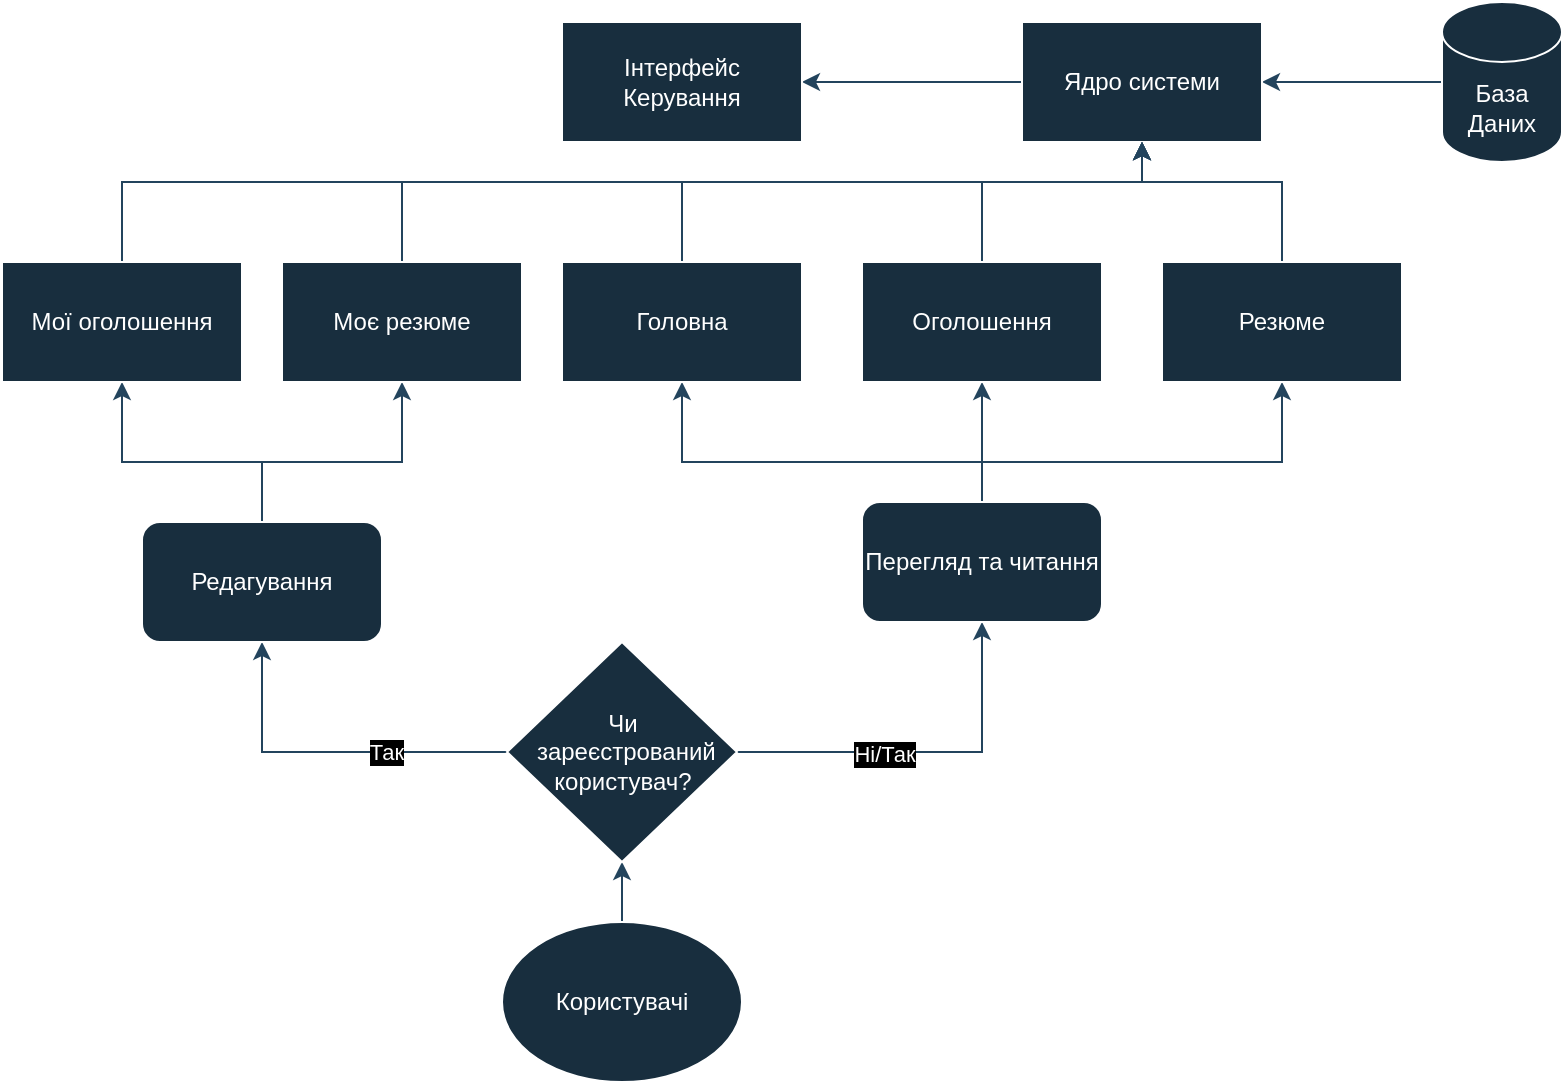 <mxfile version="24.5.3" type="device">
  <diagram id="C5RBs43oDa-KdzZeNtuy" name="Page-1">
    <mxGraphModel dx="1161" dy="1807" grid="1" gridSize="10" guides="1" tooltips="1" connect="1" arrows="1" fold="1" page="1" pageScale="1" pageWidth="827" pageHeight="1169" math="0" shadow="0">
      <root>
        <mxCell id="WIyWlLk6GJQsqaUBKTNV-0" />
        <mxCell id="WIyWlLk6GJQsqaUBKTNV-1" parent="WIyWlLk6GJQsqaUBKTNV-0" />
        <mxCell id="fNXmYHoRE0zhG1Q6niyi-6" value="" style="edgeStyle=orthogonalEdgeStyle;rounded=0;orthogonalLoop=1;jettySize=auto;html=1;strokeColor=#23445D;labelBackgroundColor=none;fontColor=default;" edge="1" parent="WIyWlLk6GJQsqaUBKTNV-1" source="fNXmYHoRE0zhG1Q6niyi-1" target="fNXmYHoRE0zhG1Q6niyi-5">
          <mxGeometry relative="1" as="geometry" />
        </mxCell>
        <mxCell id="fNXmYHoRE0zhG1Q6niyi-1" value="Користувачі" style="ellipse;whiteSpace=wrap;html=1;strokeColor=#FFFFFF;fontColor=#FFFFFF;fillColor=#182E3E;labelBackgroundColor=none;" vertex="1" parent="WIyWlLk6GJQsqaUBKTNV-1">
          <mxGeometry x="280" y="410" width="120" height="80" as="geometry" />
        </mxCell>
        <mxCell id="fNXmYHoRE0zhG1Q6niyi-4" value="" style="edgeStyle=orthogonalEdgeStyle;rounded=0;orthogonalLoop=1;jettySize=auto;html=1;strokeColor=#23445D;labelBackgroundColor=none;fontColor=default;" edge="1" parent="WIyWlLk6GJQsqaUBKTNV-1" source="fNXmYHoRE0zhG1Q6niyi-2" target="fNXmYHoRE0zhG1Q6niyi-3">
          <mxGeometry relative="1" as="geometry" />
        </mxCell>
        <mxCell id="fNXmYHoRE0zhG1Q6niyi-2" value="База&lt;div&gt;Даних&lt;/div&gt;" style="shape=cylinder3;whiteSpace=wrap;html=1;boundedLbl=1;backgroundOutline=1;size=15;strokeColor=#FFFFFF;fontColor=#FFFFFF;fillColor=#182E3E;labelBackgroundColor=none;" vertex="1" parent="WIyWlLk6GJQsqaUBKTNV-1">
          <mxGeometry x="750" y="-50" width="60" height="80" as="geometry" />
        </mxCell>
        <mxCell id="fNXmYHoRE0zhG1Q6niyi-30" style="edgeStyle=orthogonalEdgeStyle;rounded=0;orthogonalLoop=1;jettySize=auto;html=1;entryX=1;entryY=0.5;entryDx=0;entryDy=0;strokeColor=#23445D;" edge="1" parent="WIyWlLk6GJQsqaUBKTNV-1" source="fNXmYHoRE0zhG1Q6niyi-3" target="fNXmYHoRE0zhG1Q6niyi-29">
          <mxGeometry relative="1" as="geometry" />
        </mxCell>
        <mxCell id="fNXmYHoRE0zhG1Q6niyi-3" value="Ядро системи" style="rounded=0;whiteSpace=wrap;html=1;strokeColor=#FFFFFF;fontColor=#FFFFFF;fillColor=#182E3E;labelBackgroundColor=none;" vertex="1" parent="WIyWlLk6GJQsqaUBKTNV-1">
          <mxGeometry x="540" y="-40" width="120" height="60" as="geometry" />
        </mxCell>
        <mxCell id="fNXmYHoRE0zhG1Q6niyi-8" value="" style="edgeStyle=orthogonalEdgeStyle;rounded=0;orthogonalLoop=1;jettySize=auto;html=1;strokeColor=#23445D;labelBackgroundColor=none;fontColor=default;" edge="1" parent="WIyWlLk6GJQsqaUBKTNV-1" source="fNXmYHoRE0zhG1Q6niyi-5" target="fNXmYHoRE0zhG1Q6niyi-7">
          <mxGeometry relative="1" as="geometry" />
        </mxCell>
        <mxCell id="fNXmYHoRE0zhG1Q6niyi-9" value="Ні/Так" style="edgeLabel;html=1;align=center;verticalAlign=middle;resizable=0;points=[];strokeColor=#FFFFFF;fontColor=#FFFFFF;fillColor=#182E3E;labelBackgroundColor=#000000;" vertex="1" connectable="0" parent="fNXmYHoRE0zhG1Q6niyi-8">
          <mxGeometry x="-0.215" y="-1" relative="1" as="geometry">
            <mxPoint as="offset" />
          </mxGeometry>
        </mxCell>
        <mxCell id="fNXmYHoRE0zhG1Q6niyi-17" style="edgeStyle=orthogonalEdgeStyle;rounded=0;orthogonalLoop=1;jettySize=auto;html=1;entryX=0.5;entryY=1;entryDx=0;entryDy=0;strokeColor=#23445D;" edge="1" parent="WIyWlLk6GJQsqaUBKTNV-1" source="fNXmYHoRE0zhG1Q6niyi-5" target="fNXmYHoRE0zhG1Q6niyi-16">
          <mxGeometry relative="1" as="geometry" />
        </mxCell>
        <mxCell id="fNXmYHoRE0zhG1Q6niyi-18" value="Так" style="edgeLabel;html=1;align=center;verticalAlign=middle;resizable=0;points=[];strokeColor=#FFFFFF;fontColor=#FFFFFF;fillColor=#182E3E;labelBackgroundColor=#000000;" vertex="1" connectable="0" parent="fNXmYHoRE0zhG1Q6niyi-17">
          <mxGeometry x="-0.319" y="-1" relative="1" as="geometry">
            <mxPoint y="1" as="offset" />
          </mxGeometry>
        </mxCell>
        <mxCell id="fNXmYHoRE0zhG1Q6niyi-5" value="Чи&lt;br&gt;&amp;nbsp;зареєстрований користувач?" style="rhombus;whiteSpace=wrap;html=1;strokeColor=#FFFFFF;fontColor=#FFFFFF;fillColor=#182E3E;labelBackgroundColor=none;" vertex="1" parent="WIyWlLk6GJQsqaUBKTNV-1">
          <mxGeometry x="282.5" y="270" width="115" height="110" as="geometry" />
        </mxCell>
        <mxCell id="fNXmYHoRE0zhG1Q6niyi-13" style="edgeStyle=orthogonalEdgeStyle;rounded=0;orthogonalLoop=1;jettySize=auto;html=1;entryX=0.5;entryY=1;entryDx=0;entryDy=0;strokeColor=#23445D;" edge="1" parent="WIyWlLk6GJQsqaUBKTNV-1" source="fNXmYHoRE0zhG1Q6niyi-7" target="fNXmYHoRE0zhG1Q6niyi-10">
          <mxGeometry relative="1" as="geometry">
            <Array as="points">
              <mxPoint x="520" y="180" />
              <mxPoint x="370" y="180" />
            </Array>
          </mxGeometry>
        </mxCell>
        <mxCell id="fNXmYHoRE0zhG1Q6niyi-14" style="edgeStyle=orthogonalEdgeStyle;rounded=0;orthogonalLoop=1;jettySize=auto;html=1;entryX=0.5;entryY=1;entryDx=0;entryDy=0;strokeColor=#23445D;" edge="1" parent="WIyWlLk6GJQsqaUBKTNV-1" source="fNXmYHoRE0zhG1Q6niyi-7" target="fNXmYHoRE0zhG1Q6niyi-11">
          <mxGeometry relative="1" as="geometry" />
        </mxCell>
        <mxCell id="fNXmYHoRE0zhG1Q6niyi-15" style="edgeStyle=orthogonalEdgeStyle;rounded=0;orthogonalLoop=1;jettySize=auto;html=1;entryX=0.5;entryY=1;entryDx=0;entryDy=0;strokeColor=#23445D;" edge="1" parent="WIyWlLk6GJQsqaUBKTNV-1" source="fNXmYHoRE0zhG1Q6niyi-7" target="fNXmYHoRE0zhG1Q6niyi-12">
          <mxGeometry relative="1" as="geometry">
            <Array as="points">
              <mxPoint x="520" y="180" />
              <mxPoint x="670" y="180" />
            </Array>
          </mxGeometry>
        </mxCell>
        <mxCell id="fNXmYHoRE0zhG1Q6niyi-7" value="Перегляд та читання" style="rounded=1;whiteSpace=wrap;html=1;strokeColor=#FFFFFF;fontColor=#FFFFFF;fillColor=#182E3E;labelBackgroundColor=none;" vertex="1" parent="WIyWlLk6GJQsqaUBKTNV-1">
          <mxGeometry x="460" y="200" width="120" height="60" as="geometry" />
        </mxCell>
        <mxCell id="fNXmYHoRE0zhG1Q6niyi-25" style="edgeStyle=orthogonalEdgeStyle;rounded=0;orthogonalLoop=1;jettySize=auto;html=1;entryX=0.5;entryY=1;entryDx=0;entryDy=0;strokeColor=#23445D;" edge="1" parent="WIyWlLk6GJQsqaUBKTNV-1" source="fNXmYHoRE0zhG1Q6niyi-10" target="fNXmYHoRE0zhG1Q6niyi-3">
          <mxGeometry relative="1" as="geometry">
            <Array as="points">
              <mxPoint x="370" y="40" />
              <mxPoint x="600" y="40" />
            </Array>
          </mxGeometry>
        </mxCell>
        <mxCell id="fNXmYHoRE0zhG1Q6niyi-10" value="Головна" style="rounded=0;whiteSpace=wrap;html=1;strokeColor=#FFFFFF;fontColor=#FFFFFF;fillColor=#182E3E;" vertex="1" parent="WIyWlLk6GJQsqaUBKTNV-1">
          <mxGeometry x="310" y="80" width="120" height="60" as="geometry" />
        </mxCell>
        <mxCell id="fNXmYHoRE0zhG1Q6niyi-24" style="edgeStyle=orthogonalEdgeStyle;rounded=0;orthogonalLoop=1;jettySize=auto;html=1;entryX=0.5;entryY=1;entryDx=0;entryDy=0;strokeColor=#23445D;" edge="1" parent="WIyWlLk6GJQsqaUBKTNV-1" source="fNXmYHoRE0zhG1Q6niyi-11" target="fNXmYHoRE0zhG1Q6niyi-3">
          <mxGeometry relative="1" as="geometry">
            <Array as="points">
              <mxPoint x="520" y="40" />
              <mxPoint x="600" y="40" />
            </Array>
          </mxGeometry>
        </mxCell>
        <mxCell id="fNXmYHoRE0zhG1Q6niyi-11" value="Оголошення" style="rounded=0;whiteSpace=wrap;html=1;strokeColor=#FFFFFF;fontColor=#FFFFFF;fillColor=#182E3E;" vertex="1" parent="WIyWlLk6GJQsqaUBKTNV-1">
          <mxGeometry x="460" y="80" width="120" height="60" as="geometry" />
        </mxCell>
        <mxCell id="fNXmYHoRE0zhG1Q6niyi-23" style="edgeStyle=orthogonalEdgeStyle;rounded=0;orthogonalLoop=1;jettySize=auto;html=1;entryX=0.5;entryY=1;entryDx=0;entryDy=0;strokeColor=#23445D;" edge="1" parent="WIyWlLk6GJQsqaUBKTNV-1" source="fNXmYHoRE0zhG1Q6niyi-12" target="fNXmYHoRE0zhG1Q6niyi-3">
          <mxGeometry relative="1" as="geometry">
            <Array as="points">
              <mxPoint x="670" y="40" />
              <mxPoint x="600" y="40" />
            </Array>
          </mxGeometry>
        </mxCell>
        <mxCell id="fNXmYHoRE0zhG1Q6niyi-12" value="Резюме" style="rounded=0;whiteSpace=wrap;html=1;strokeColor=#FFFFFF;fontColor=#FFFFFF;fillColor=#182E3E;" vertex="1" parent="WIyWlLk6GJQsqaUBKTNV-1">
          <mxGeometry x="610" y="80" width="120" height="60" as="geometry" />
        </mxCell>
        <mxCell id="fNXmYHoRE0zhG1Q6niyi-21" style="edgeStyle=orthogonalEdgeStyle;rounded=0;orthogonalLoop=1;jettySize=auto;html=1;entryX=0.5;entryY=1;entryDx=0;entryDy=0;strokeColor=#23445D;" edge="1" parent="WIyWlLk6GJQsqaUBKTNV-1" source="fNXmYHoRE0zhG1Q6niyi-16" target="fNXmYHoRE0zhG1Q6niyi-19">
          <mxGeometry relative="1" as="geometry">
            <Array as="points">
              <mxPoint x="160" y="180" />
              <mxPoint x="90" y="180" />
            </Array>
          </mxGeometry>
        </mxCell>
        <mxCell id="fNXmYHoRE0zhG1Q6niyi-22" style="edgeStyle=orthogonalEdgeStyle;rounded=0;orthogonalLoop=1;jettySize=auto;html=1;entryX=0.5;entryY=1;entryDx=0;entryDy=0;strokeColor=#23445D;" edge="1" parent="WIyWlLk6GJQsqaUBKTNV-1" source="fNXmYHoRE0zhG1Q6niyi-16" target="fNXmYHoRE0zhG1Q6niyi-20">
          <mxGeometry relative="1" as="geometry">
            <Array as="points">
              <mxPoint x="160" y="180" />
              <mxPoint x="230" y="180" />
            </Array>
          </mxGeometry>
        </mxCell>
        <mxCell id="fNXmYHoRE0zhG1Q6niyi-16" value="Редагування" style="rounded=1;whiteSpace=wrap;html=1;strokeColor=#FFFFFF;fontColor=#FFFFFF;fillColor=#182E3E;labelBackgroundColor=none;" vertex="1" parent="WIyWlLk6GJQsqaUBKTNV-1">
          <mxGeometry x="100" y="210" width="120" height="60" as="geometry" />
        </mxCell>
        <mxCell id="fNXmYHoRE0zhG1Q6niyi-27" style="edgeStyle=orthogonalEdgeStyle;rounded=0;orthogonalLoop=1;jettySize=auto;html=1;entryX=0.5;entryY=1;entryDx=0;entryDy=0;strokeColor=#23445D;" edge="1" parent="WIyWlLk6GJQsqaUBKTNV-1" source="fNXmYHoRE0zhG1Q6niyi-19" target="fNXmYHoRE0zhG1Q6niyi-3">
          <mxGeometry relative="1" as="geometry">
            <Array as="points">
              <mxPoint x="90" y="40" />
              <mxPoint x="600" y="40" />
            </Array>
          </mxGeometry>
        </mxCell>
        <mxCell id="fNXmYHoRE0zhG1Q6niyi-19" value="Мої оголошення" style="rounded=0;whiteSpace=wrap;html=1;strokeColor=#FFFFFF;fontColor=#FFFFFF;fillColor=#182E3E;" vertex="1" parent="WIyWlLk6GJQsqaUBKTNV-1">
          <mxGeometry x="30" y="80" width="120" height="60" as="geometry" />
        </mxCell>
        <mxCell id="fNXmYHoRE0zhG1Q6niyi-26" style="edgeStyle=orthogonalEdgeStyle;rounded=0;orthogonalLoop=1;jettySize=auto;html=1;entryX=0.5;entryY=1;entryDx=0;entryDy=0;strokeColor=#23445D;" edge="1" parent="WIyWlLk6GJQsqaUBKTNV-1" source="fNXmYHoRE0zhG1Q6niyi-20" target="fNXmYHoRE0zhG1Q6niyi-3">
          <mxGeometry relative="1" as="geometry">
            <Array as="points">
              <mxPoint x="230" y="40" />
              <mxPoint x="600" y="40" />
            </Array>
          </mxGeometry>
        </mxCell>
        <mxCell id="fNXmYHoRE0zhG1Q6niyi-20" value="Моє резюме" style="rounded=0;whiteSpace=wrap;html=1;strokeColor=#FFFFFF;fontColor=#FFFFFF;fillColor=#182E3E;" vertex="1" parent="WIyWlLk6GJQsqaUBKTNV-1">
          <mxGeometry x="170" y="80" width="120" height="60" as="geometry" />
        </mxCell>
        <mxCell id="fNXmYHoRE0zhG1Q6niyi-29" value="Інтерфейс&lt;div&gt;Керування&lt;/div&gt;" style="rounded=0;whiteSpace=wrap;html=1;strokeColor=#FFFFFF;fontColor=#FFFFFF;fillColor=#182E3E;" vertex="1" parent="WIyWlLk6GJQsqaUBKTNV-1">
          <mxGeometry x="310" y="-40" width="120" height="60" as="geometry" />
        </mxCell>
      </root>
    </mxGraphModel>
  </diagram>
</mxfile>

